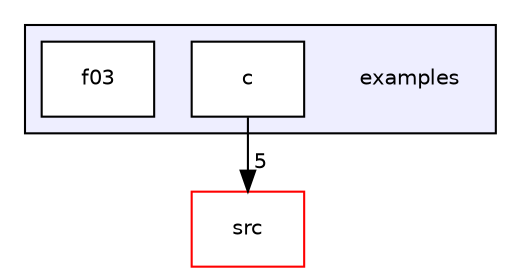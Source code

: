 digraph "examples" {
  compound=true
  node [ fontsize="10", fontname="Helvetica"];
  edge [ labelfontsize="10", labelfontname="Helvetica"];
  subgraph clusterdir_d28a4824dc47e487b107a5db32ef43c4 {
    graph [ bgcolor="#eeeeff", pencolor="black", label="" URL="dir_d28a4824dc47e487b107a5db32ef43c4.html"];
    dir_d28a4824dc47e487b107a5db32ef43c4 [shape=plaintext label="examples"];
    dir_6df6542b1223c38c3752260fabab64d0 [shape=box label="c" color="black" fillcolor="white" style="filled" URL="dir_6df6542b1223c38c3752260fabab64d0.html"];
    dir_209baab7a174f8da935e472521be6c82 [shape=box label="f03" color="black" fillcolor="white" style="filled" URL="dir_209baab7a174f8da935e472521be6c82.html"];
  }
  dir_68267d1309a1af8e8297ef4c3efbcdba [shape=box label="src" fillcolor="white" style="filled" color="red" URL="dir_68267d1309a1af8e8297ef4c3efbcdba.html"];
  dir_6df6542b1223c38c3752260fabab64d0->dir_68267d1309a1af8e8297ef4c3efbcdba [headlabel="5", labeldistance=1.5 headhref="dir_000002_000004.html"];
}
